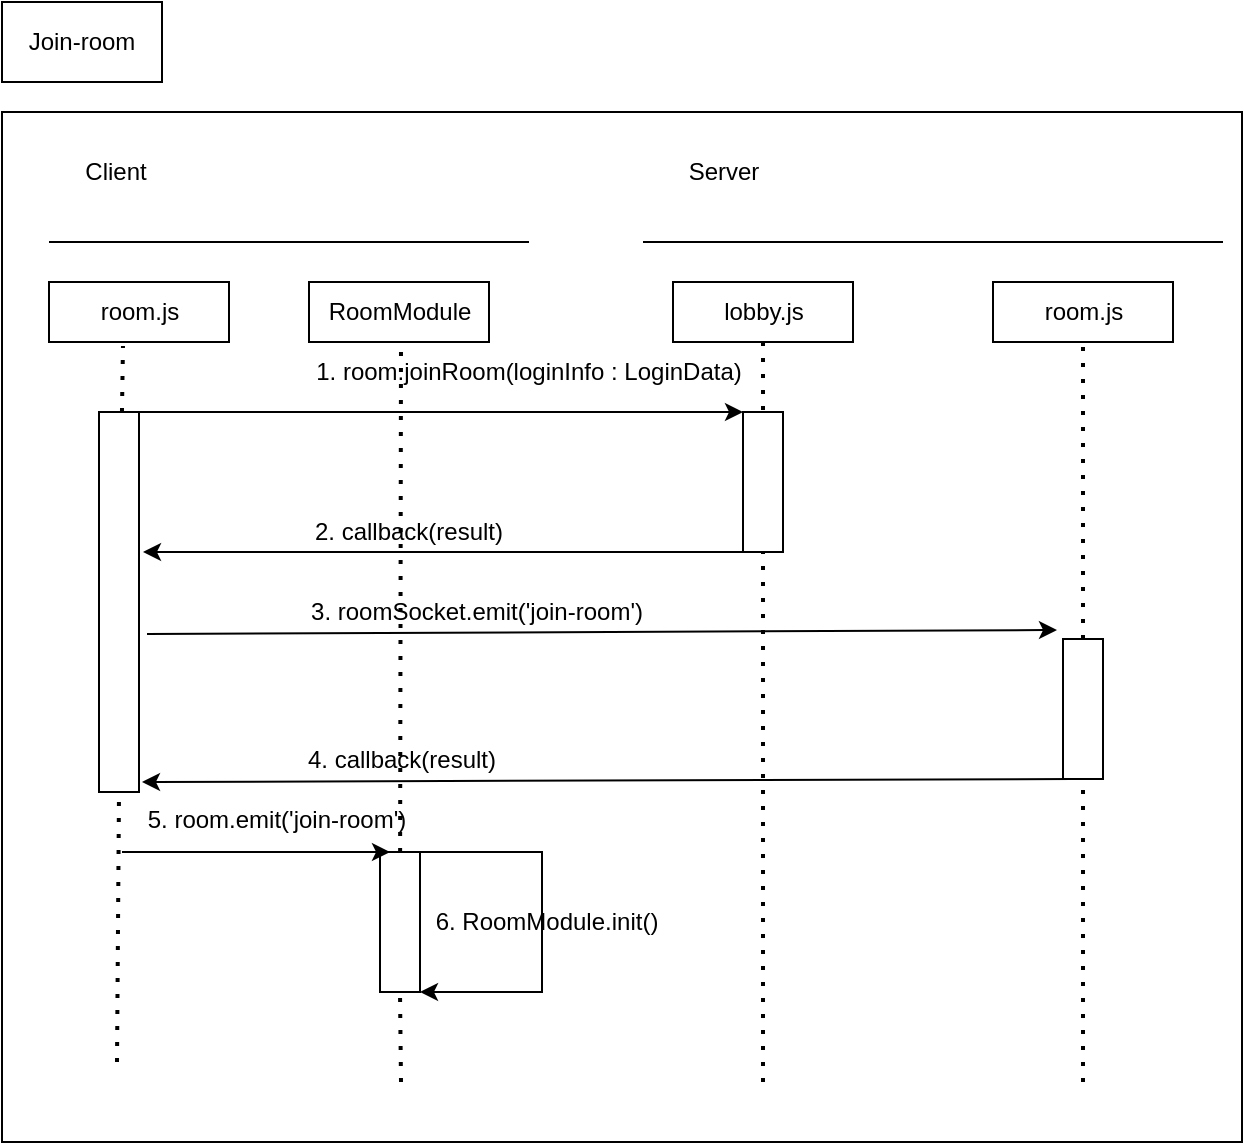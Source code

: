 <mxfile version="20.7.4" type="github"><diagram id="Z87XCZslrCXwQrkr19RX" name="Page-1"><mxGraphModel dx="1434" dy="707" grid="1" gridSize="10" guides="1" tooltips="1" connect="1" arrows="1" fold="1" page="1" pageScale="1" pageWidth="827" pageHeight="1169" math="0" shadow="0"><root><mxCell id="0"/><mxCell id="1" parent="0"/><mxCell id="S6yvC7qdEsfKQvKiLP5z-28" value="" style="rounded=0;whiteSpace=wrap;html=1;" parent="1" vertex="1"><mxGeometry x="180" y="475" width="620" height="515" as="geometry"/></mxCell><mxCell id="S6yvC7qdEsfKQvKiLP5z-32" value="" style="endArrow=none;dashed=1;html=1;dashPattern=1 3;strokeWidth=2;rounded=0;entryX=0.5;entryY=1;entryDx=0;entryDy=0;startArrow=none;" parent="1" source="S6yvC7qdEsfKQvKiLP5z-33" edge="1"><mxGeometry width="50" height="50" relative="1" as="geometry"><mxPoint x="379.5" y="960" as="sourcePoint"/><mxPoint x="379.5" y="590" as="targetPoint"/></mxGeometry></mxCell><mxCell id="S6yvC7qdEsfKQvKiLP5z-27" value="" style="rounded=0;whiteSpace=wrap;html=1;" parent="1" vertex="1"><mxGeometry x="180" y="420" width="80" height="40" as="geometry"/></mxCell><mxCell id="S6yvC7qdEsfKQvKiLP5z-1" value="room.js" style="rounded=0;whiteSpace=wrap;html=1;" parent="1" vertex="1"><mxGeometry x="203.5" y="560" width="90" height="30" as="geometry"/></mxCell><mxCell id="S6yvC7qdEsfKQvKiLP5z-3" value="lobby.js" style="rounded=0;whiteSpace=wrap;html=1;" parent="1" vertex="1"><mxGeometry x="515.5" y="560" width="90" height="30" as="geometry"/></mxCell><mxCell id="S6yvC7qdEsfKQvKiLP5z-4" value="room.js" style="rounded=0;whiteSpace=wrap;html=1;" parent="1" vertex="1"><mxGeometry x="675.5" y="560" width="90" height="30" as="geometry"/></mxCell><mxCell id="S6yvC7qdEsfKQvKiLP5z-5" value="" style="endArrow=none;dashed=1;html=1;dashPattern=1 3;strokeWidth=2;rounded=0;entryX=0.411;entryY=1.067;entryDx=0;entryDy=0;entryPerimeter=0;startArrow=none;" parent="1" source="S6yvC7qdEsfKQvKiLP5z-13" target="S6yvC7qdEsfKQvKiLP5z-1" edge="1"><mxGeometry width="50" height="50" relative="1" as="geometry"><mxPoint x="240.5" y="950" as="sourcePoint"/><mxPoint x="600.5" y="840" as="targetPoint"/></mxGeometry></mxCell><mxCell id="S6yvC7qdEsfKQvKiLP5z-6" value="" style="endArrow=none;dashed=1;html=1;dashPattern=1 3;strokeWidth=2;rounded=0;entryX=0.5;entryY=1;entryDx=0;entryDy=0;" parent="1" target="S6yvC7qdEsfKQvKiLP5z-3" edge="1"><mxGeometry width="50" height="50" relative="1" as="geometry"><mxPoint x="560.5" y="960" as="sourcePoint"/><mxPoint x="250.49" y="602.01" as="targetPoint"/></mxGeometry></mxCell><mxCell id="S6yvC7qdEsfKQvKiLP5z-8" value="" style="endArrow=none;dashed=1;html=1;dashPattern=1 3;strokeWidth=2;rounded=0;entryX=0.5;entryY=1;entryDx=0;entryDy=0;startArrow=none;" parent="1" source="S6yvC7qdEsfKQvKiLP5z-20" target="S6yvC7qdEsfKQvKiLP5z-4" edge="1"><mxGeometry width="50" height="50" relative="1" as="geometry"><mxPoint x="720.5" y="960" as="sourcePoint"/><mxPoint x="600.5" y="840" as="targetPoint"/></mxGeometry></mxCell><mxCell id="S6yvC7qdEsfKQvKiLP5z-9" value="" style="endArrow=none;html=1;rounded=0;" parent="1" edge="1"><mxGeometry width="50" height="50" relative="1" as="geometry"><mxPoint x="203.5" y="540" as="sourcePoint"/><mxPoint x="443.5" y="540" as="targetPoint"/></mxGeometry></mxCell><mxCell id="S6yvC7qdEsfKQvKiLP5z-10" value="" style="endArrow=none;html=1;rounded=0;" parent="1" edge="1"><mxGeometry width="50" height="50" relative="1" as="geometry"><mxPoint x="500.5" y="540" as="sourcePoint"/><mxPoint x="790.5" y="540" as="targetPoint"/></mxGeometry></mxCell><mxCell id="S6yvC7qdEsfKQvKiLP5z-11" value="Client" style="text;strokeColor=none;align=center;fillColor=none;html=1;verticalAlign=middle;whiteSpace=wrap;rounded=0;" parent="1" vertex="1"><mxGeometry x="206.5" y="490" width="60" height="30" as="geometry"/></mxCell><mxCell id="S6yvC7qdEsfKQvKiLP5z-12" value="Server" style="text;strokeColor=none;align=center;fillColor=none;html=1;verticalAlign=middle;whiteSpace=wrap;rounded=0;" parent="1" vertex="1"><mxGeometry x="510.5" y="490" width="60" height="30" as="geometry"/></mxCell><mxCell id="S6yvC7qdEsfKQvKiLP5z-13" value="" style="rounded=0;whiteSpace=wrap;html=1;rotation=90;" parent="1" vertex="1"><mxGeometry x="143.5" y="710" width="190" height="20" as="geometry"/></mxCell><mxCell id="S6yvC7qdEsfKQvKiLP5z-14" value="" style="endArrow=none;dashed=1;html=1;dashPattern=1 3;strokeWidth=2;rounded=0;entryX=1;entryY=0.5;entryDx=0;entryDy=0;" parent="1" target="S6yvC7qdEsfKQvKiLP5z-13" edge="1"><mxGeometry width="50" height="50" relative="1" as="geometry"><mxPoint x="237.5" y="950" as="sourcePoint"/><mxPoint x="232.5" y="695" as="targetPoint"/></mxGeometry></mxCell><mxCell id="S6yvC7qdEsfKQvKiLP5z-15" value="" style="endArrow=classic;html=1;rounded=0;exitX=0;exitY=0.25;exitDx=0;exitDy=0;entryX=0;entryY=1;entryDx=0;entryDy=0;" parent="1" source="S6yvC7qdEsfKQvKiLP5z-13" target="S6yvC7qdEsfKQvKiLP5z-16" edge="1"><mxGeometry width="50" height="50" relative="1" as="geometry"><mxPoint x="550.5" y="780" as="sourcePoint"/><mxPoint x="510.5" y="695" as="targetPoint"/></mxGeometry></mxCell><mxCell id="S6yvC7qdEsfKQvKiLP5z-16" value="" style="rounded=0;whiteSpace=wrap;html=1;rotation=90;" parent="1" vertex="1"><mxGeometry x="525.5" y="650" width="70" height="20" as="geometry"/></mxCell><mxCell id="S6yvC7qdEsfKQvKiLP5z-17" value="1. room.joinRoom(loginInfo : LoginData)" style="text;strokeColor=none;align=center;fillColor=none;html=1;verticalAlign=middle;whiteSpace=wrap;rounded=0;" parent="1" vertex="1"><mxGeometry x="320" y="590" width="247" height="30" as="geometry"/></mxCell><mxCell id="S6yvC7qdEsfKQvKiLP5z-18" value="" style="endArrow=classic;html=1;rounded=0;exitX=1;exitY=0.5;exitDx=0;exitDy=0;" parent="1" source="S6yvC7qdEsfKQvKiLP5z-16" edge="1"><mxGeometry width="50" height="50" relative="1" as="geometry"><mxPoint x="550.5" y="780" as="sourcePoint"/><mxPoint x="250.5" y="695" as="targetPoint"/></mxGeometry></mxCell><mxCell id="S6yvC7qdEsfKQvKiLP5z-19" value="2. callback(result)" style="text;strokeColor=none;align=center;fillColor=none;html=1;verticalAlign=middle;whiteSpace=wrap;rounded=0;" parent="1" vertex="1"><mxGeometry x="260" y="670" width="247" height="30" as="geometry"/></mxCell><mxCell id="S6yvC7qdEsfKQvKiLP5z-20" value="" style="rounded=0;whiteSpace=wrap;html=1;rotation=90;" parent="1" vertex="1"><mxGeometry x="685.5" y="763.5" width="70" height="20" as="geometry"/></mxCell><mxCell id="S6yvC7qdEsfKQvKiLP5z-21" value="" style="endArrow=none;dashed=1;html=1;dashPattern=1 3;strokeWidth=2;rounded=0;entryX=1;entryY=0.5;entryDx=0;entryDy=0;" parent="1" target="S6yvC7qdEsfKQvKiLP5z-20" edge="1"><mxGeometry width="50" height="50" relative="1" as="geometry"><mxPoint x="720.5" y="960" as="sourcePoint"/><mxPoint x="720.5" y="590" as="targetPoint"/></mxGeometry></mxCell><mxCell id="S6yvC7qdEsfKQvKiLP5z-22" value="" style="endArrow=classic;html=1;rounded=0;exitX=0.362;exitY=-0.2;exitDx=0;exitDy=0;exitPerimeter=0;entryX=0.157;entryY=1.15;entryDx=0;entryDy=0;entryPerimeter=0;" parent="1" edge="1"><mxGeometry width="50" height="50" relative="1" as="geometry"><mxPoint x="252.5" y="736.034" as="sourcePoint"/><mxPoint x="707.5" y="733.99" as="targetPoint"/></mxGeometry></mxCell><mxCell id="S6yvC7qdEsfKQvKiLP5z-23" value="3. roomSocket.emit('join-room')" style="text;strokeColor=none;align=center;fillColor=none;html=1;verticalAlign=middle;whiteSpace=wrap;rounded=0;" parent="1" vertex="1"><mxGeometry x="293.5" y="710" width="247" height="30" as="geometry"/></mxCell><mxCell id="S6yvC7qdEsfKQvKiLP5z-24" value="" style="endArrow=classic;html=1;rounded=0;exitX=1;exitY=0.75;exitDx=0;exitDy=0;" parent="1" source="S6yvC7qdEsfKQvKiLP5z-20" edge="1"><mxGeometry width="50" height="50" relative="1" as="geometry"><mxPoint x="550.5" y="780" as="sourcePoint"/><mxPoint x="250" y="810" as="targetPoint"/></mxGeometry></mxCell><mxCell id="S6yvC7qdEsfKQvKiLP5z-25" value="4. callback(result)" style="text;strokeColor=none;align=center;fillColor=none;html=1;verticalAlign=middle;whiteSpace=wrap;rounded=0;" parent="1" vertex="1"><mxGeometry x="290" y="783.5" width="180" height="30" as="geometry"/></mxCell><mxCell id="S6yvC7qdEsfKQvKiLP5z-26" value="Join-room" style="text;strokeColor=none;align=center;fillColor=none;html=1;verticalAlign=middle;whiteSpace=wrap;rounded=0;" parent="1" vertex="1"><mxGeometry x="190" y="425" width="60" height="30" as="geometry"/></mxCell><mxCell id="S6yvC7qdEsfKQvKiLP5z-30" value="RoomModule" style="rounded=0;whiteSpace=wrap;html=1;" parent="1" vertex="1"><mxGeometry x="333.5" y="560" width="90" height="30" as="geometry"/></mxCell><mxCell id="S6yvC7qdEsfKQvKiLP5z-33" value="" style="rounded=0;whiteSpace=wrap;html=1;rotation=90;" parent="1" vertex="1"><mxGeometry x="344" y="870" width="70" height="20" as="geometry"/></mxCell><mxCell id="S6yvC7qdEsfKQvKiLP5z-34" value="" style="endArrow=none;dashed=1;html=1;dashPattern=1 3;strokeWidth=2;rounded=0;entryX=1;entryY=0.5;entryDx=0;entryDy=0;" parent="1" target="S6yvC7qdEsfKQvKiLP5z-33" edge="1"><mxGeometry width="50" height="50" relative="1" as="geometry"><mxPoint x="379.5" y="960" as="sourcePoint"/><mxPoint x="379.5" y="590" as="targetPoint"/></mxGeometry></mxCell><mxCell id="S6yvC7qdEsfKQvKiLP5z-35" value="" style="endArrow=classic;html=1;rounded=0;entryX=0;entryY=0.75;entryDx=0;entryDy=0;" parent="1" target="S6yvC7qdEsfKQvKiLP5z-33" edge="1"><mxGeometry width="50" height="50" relative="1" as="geometry"><mxPoint x="240" y="845" as="sourcePoint"/><mxPoint x="440" y="730" as="targetPoint"/></mxGeometry></mxCell><mxCell id="S6yvC7qdEsfKQvKiLP5z-36" value="5. room.emit('join-room')" style="text;strokeColor=none;align=center;fillColor=none;html=1;verticalAlign=middle;whiteSpace=wrap;rounded=0;" parent="1" vertex="1"><mxGeometry x="243.5" y="813.5" width="146.5" height="30" as="geometry"/></mxCell><mxCell id="S6yvC7qdEsfKQvKiLP5z-38" value="" style="endArrow=classic;html=1;rounded=0;exitX=0;exitY=0;exitDx=0;exitDy=0;entryX=1;entryY=0;entryDx=0;entryDy=0;" parent="1" source="S6yvC7qdEsfKQvKiLP5z-33" target="S6yvC7qdEsfKQvKiLP5z-33" edge="1"><mxGeometry width="50" height="50" relative="1" as="geometry"><mxPoint x="390" y="780" as="sourcePoint"/><mxPoint x="440" y="730" as="targetPoint"/><Array as="points"><mxPoint x="450" y="845"/><mxPoint x="450" y="915"/></Array></mxGeometry></mxCell><mxCell id="S6yvC7qdEsfKQvKiLP5z-39" value="6. RoomModule.init()" style="text;strokeColor=none;align=center;fillColor=none;html=1;verticalAlign=middle;whiteSpace=wrap;rounded=0;" parent="1" vertex="1"><mxGeometry x="379" y="865" width="146.5" height="30" as="geometry"/></mxCell></root></mxGraphModel></diagram></mxfile>